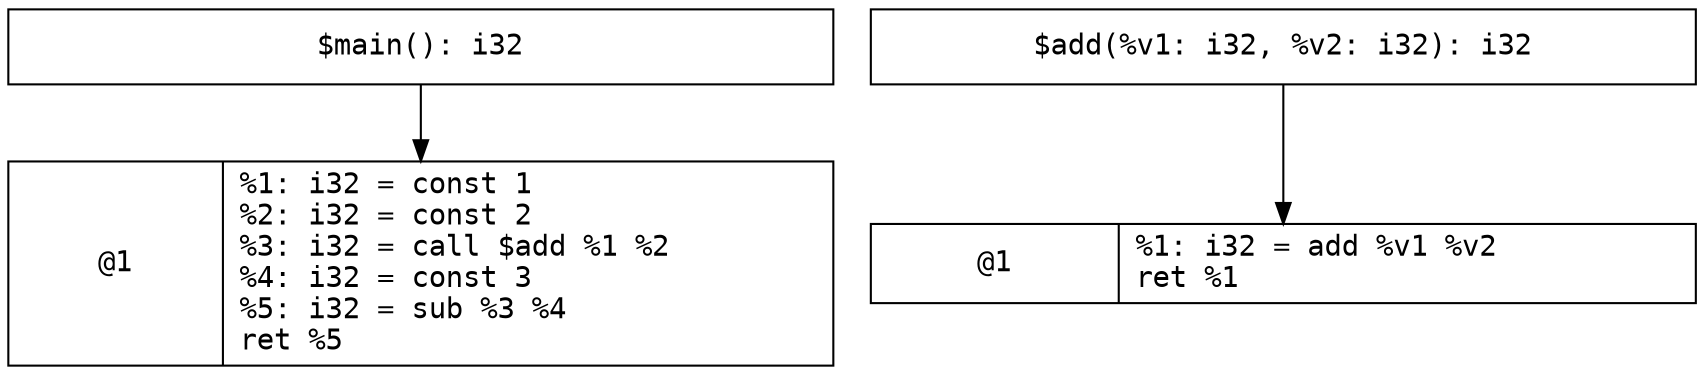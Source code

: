 digraph {
   node [shape=record,width=5.5,fontname=monospace]

   subgraph {
      "$main(): i32" -> "$main@1"

      "$main@1" [label="@1|%1: i32 = const 1\l%2: i32 = const 2\l%3: i32 = call $add %1 %2\l%4: i32 = const 3\l%5: i32 = sub %3 %4\lret %5\l"]
   }

   subgraph {
      "$add(%v1: i32, %v2: i32): i32" -> "$add@1"

      "$add@1" [label="@1|%1: i32 = add %v1 %v2\lret %1\l"]
   }
}
